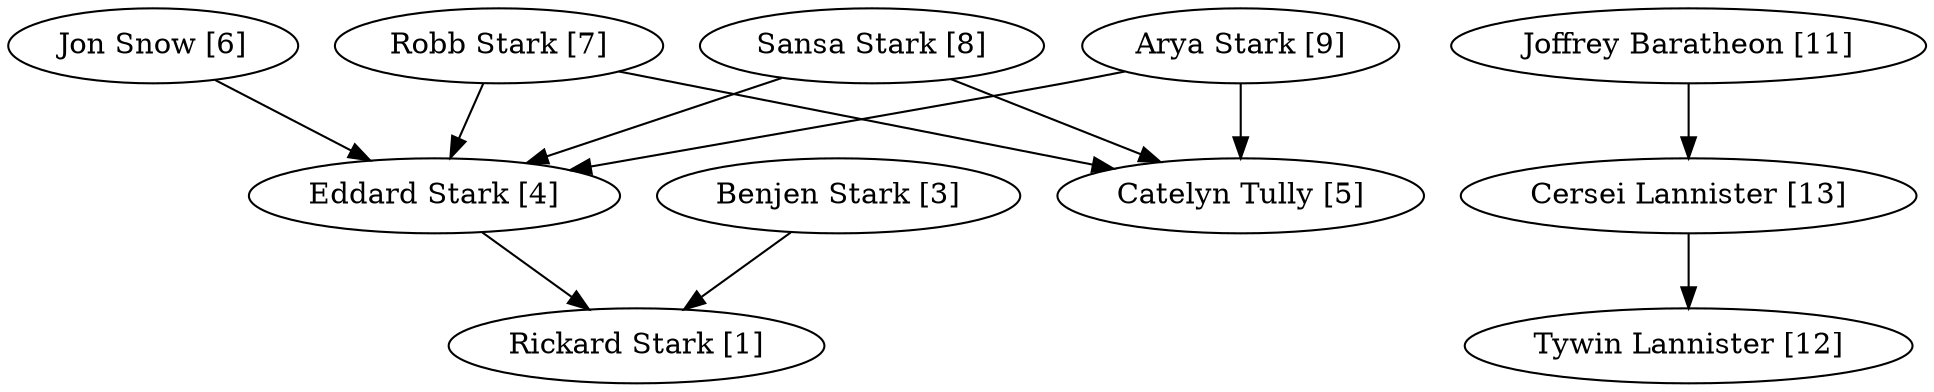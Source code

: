 digraph FamilyTree
{
  "Benjen Stark [3]" -> "Rickard Stark [1]";
  "Eddard Stark [4]" -> "Rickard Stark [1]";
  "Jon Snow [6]" -> "Eddard Stark [4]";
  "Robb Stark [7]" -> "Catelyn Tully [5]";
  "Robb Stark [7]" -> "Eddard Stark [4]";
  "Sansa Stark [8]" -> "Eddard Stark [4]";
  "Sansa Stark [8]" -> "Catelyn Tully [5]";
  "Arya Stark [9]" -> "Eddard Stark [4]";
  "Arya Stark [9]" -> "Catelyn Tully [5]";
  "Joffrey Baratheon [11]" -> "Cersei Lannister [13]";
  "Cersei Lannister [13]" -> "Tywin Lannister [12]";
}
